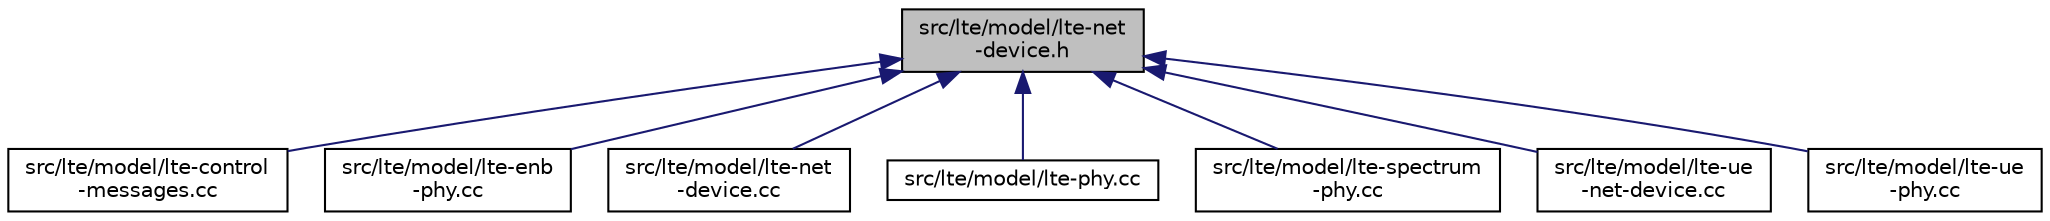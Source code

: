 digraph "src/lte/model/lte-net-device.h"
{
 // LATEX_PDF_SIZE
  edge [fontname="Helvetica",fontsize="10",labelfontname="Helvetica",labelfontsize="10"];
  node [fontname="Helvetica",fontsize="10",shape=record];
  Node1 [label="src/lte/model/lte-net\l-device.h",height=0.2,width=0.4,color="black", fillcolor="grey75", style="filled", fontcolor="black",tooltip=" "];
  Node1 -> Node2 [dir="back",color="midnightblue",fontsize="10",style="solid",fontname="Helvetica"];
  Node2 [label="src/lte/model/lte-control\l-messages.cc",height=0.2,width=0.4,color="black", fillcolor="white", style="filled",URL="$lte-control-messages_8cc.html",tooltip=" "];
  Node1 -> Node3 [dir="back",color="midnightblue",fontsize="10",style="solid",fontname="Helvetica"];
  Node3 [label="src/lte/model/lte-enb\l-phy.cc",height=0.2,width=0.4,color="black", fillcolor="white", style="filled",URL="$lte-enb-phy_8cc.html",tooltip=" "];
  Node1 -> Node4 [dir="back",color="midnightblue",fontsize="10",style="solid",fontname="Helvetica"];
  Node4 [label="src/lte/model/lte-net\l-device.cc",height=0.2,width=0.4,color="black", fillcolor="white", style="filled",URL="$lte-net-device_8cc.html",tooltip=" "];
  Node1 -> Node5 [dir="back",color="midnightblue",fontsize="10",style="solid",fontname="Helvetica"];
  Node5 [label="src/lte/model/lte-phy.cc",height=0.2,width=0.4,color="black", fillcolor="white", style="filled",URL="$lte-phy_8cc.html",tooltip=" "];
  Node1 -> Node6 [dir="back",color="midnightblue",fontsize="10",style="solid",fontname="Helvetica"];
  Node6 [label="src/lte/model/lte-spectrum\l-phy.cc",height=0.2,width=0.4,color="black", fillcolor="white", style="filled",URL="$lte-spectrum-phy_8cc.html",tooltip=" "];
  Node1 -> Node7 [dir="back",color="midnightblue",fontsize="10",style="solid",fontname="Helvetica"];
  Node7 [label="src/lte/model/lte-ue\l-net-device.cc",height=0.2,width=0.4,color="black", fillcolor="white", style="filled",URL="$lte-ue-net-device_8cc.html",tooltip=" "];
  Node1 -> Node8 [dir="back",color="midnightblue",fontsize="10",style="solid",fontname="Helvetica"];
  Node8 [label="src/lte/model/lte-ue\l-phy.cc",height=0.2,width=0.4,color="black", fillcolor="white", style="filled",URL="$lte-ue-phy_8cc.html",tooltip=" "];
}
